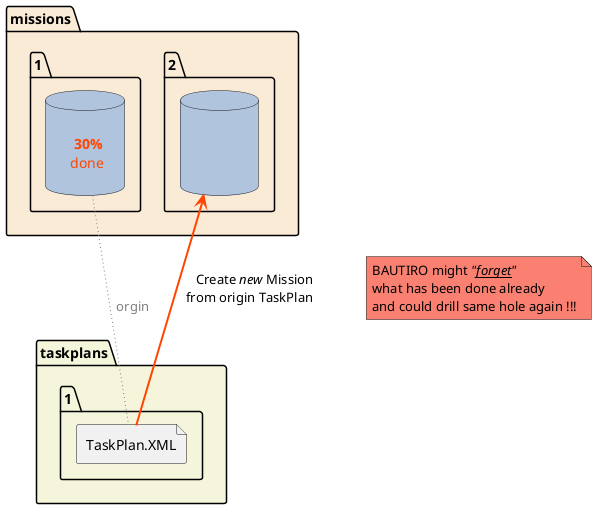 @startuml Overview
skinparam note {
   BackgroundColor Salmon
}

folder taskplans #Beige{
   folder "1" as tp1 {
      file taskplan as "TaskPlan.XML"
   }
}
folder missions #AntiqueWhite{
   folder m2 as "2" {
      database db2 as "                \n\n\n"  #LightSteelBlue
   }
   folder m1 as "1" {
      database db1 as "            \n     <b>30%</b> \n    done   \n"  #LightSteelBlue;text:OrangeRed
   }
}


db1 -[hidden]r- db2
taskplan -up- db1 #Gray;line.dotted;text:Gray :"\n\n orgin"
taskplan -[bold]r-> db2 #OrangeRed : " Create <i>new</i> Mission            \nfrom origin TaskPlan              "
note right of link
  BAUTIRO might <i>"<u>forget</u>"</i>
  what has been done already
  and could drill same hole again !!!
end note
db1 -[hidden]r-> db2


@enduml